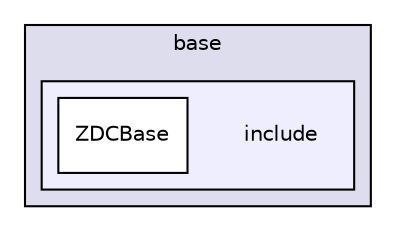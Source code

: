 digraph "/home/travis/build/AliceO2Group/AliceO2/Detectors/ZDC/base/include" {
  bgcolor=transparent;
  compound=true
  node [ fontsize="10", fontname="Helvetica"];
  edge [ labelfontsize="10", labelfontname="Helvetica"];
  subgraph clusterdir_9a03fde50984971e6d5cd095204aab10 {
    graph [ bgcolor="#ddddee", pencolor="black", label="base" fontname="Helvetica", fontsize="10", URL="dir_9a03fde50984971e6d5cd095204aab10.html"]
  subgraph clusterdir_02327da50a4add2fe46b03f4277cb8e9 {
    graph [ bgcolor="#eeeeff", pencolor="black", label="" URL="dir_02327da50a4add2fe46b03f4277cb8e9.html"];
    dir_02327da50a4add2fe46b03f4277cb8e9 [shape=plaintext label="include"];
    dir_1b001b5fab594fe0fa12b07c08640cf4 [shape=box label="ZDCBase" color="black" fillcolor="white" style="filled" URL="dir_1b001b5fab594fe0fa12b07c08640cf4.html"];
  }
  }
}
